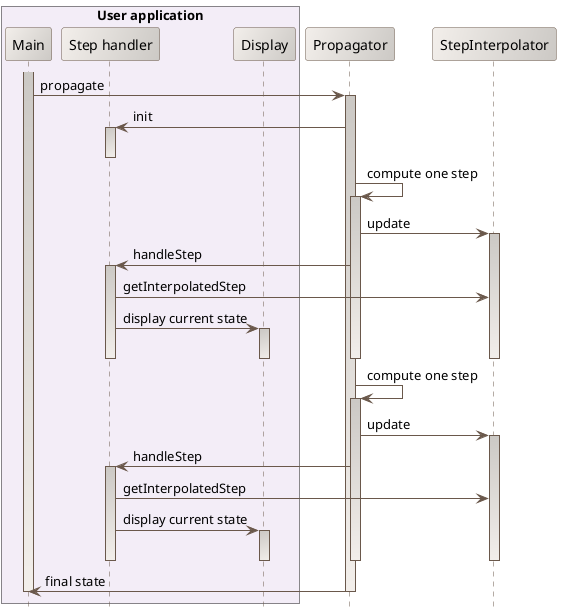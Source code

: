 ' Copyright 2002-2013 CS Systèmes d'Information
' Licensed to CS Systèmes d'Information (CS) under one or more
' contributor license agreements.  See the NOTICE file distributed with
' this work for additional information regarding copyright ownership.
' CS licenses this file to You under the Apache License, Version 2.0
' (the "License"); you may not use this file except in compliance with
' the License.  You may obtain a copy of the License at
'
'   http://www.apache.org/licenses/LICENSE-2.0
'
' Unless required by applicable law or agreed to in writing, software
' distributed under the License is distributed on an "AS IS" BASIS,
' WITHOUT WARRANTIES OR CONDITIONS OF ANY KIND, either express or implied.
' See the License for the specific language governing permissions and
' limitations under the License.
 
@startuml

  skinparam svek                                true
  skinparam NoteBackgroundColor                 #F3EFEB
  skinparam NoteBorderColor                     #691616
  skinparam NoteFontColor                       #691616
  skinparam SequenceActorBorderColor            #6A584B
  skinparam SequenceParticipantBackgroundColor  #F3EFEB/CCC9C5
  skinparam SequenceParticipantBorderColor      #6A584B
  skinparam SequenceLifeLineBackgroundColor     #CCC9C5/F3EFEB
  skinparam SequenceLifeLineBorderColor         #6A584B
  skinparam SequenceArrowColor                  #6A584B
  skinparam SequenceBorderColor                 #6A584B
  skinparam SequenceFontSize                    11

  hide footbox

  box "User application" #F3EDF7
    participant "Main" as U
    participant "Step handler" as H
    participant "Display" as D
  end box

  participant Propagator
  participant StepInterpolator

  activate U
  U                    ->           Propagator : propagate
    activate Propagator
    Propagator           ->           H : init
      activate H
      deactivate H
    Propagator           ->           Propagator : compute one step
      activate Propagator
      Propagator           ->           StepInterpolator : update
        activate StepInterpolator
        Propagator           ->           H : handleStep
          activate H
          H           ->           StepInterpolator : getInterpolatedStep
          H           ->           D : display current state
            activate D
            deactivate D
          deactivate H
        deactivate StepInterpolator
      deactivate Propagator
    Propagator           ->           Propagator : compute one step
      activate Propagator
      Propagator           ->           StepInterpolator : update
        activate StepInterpolator
        Propagator           ->           H : handleStep
          activate H
          H           ->           StepInterpolator : getInterpolatedStep
          H           ->           D : display current state
            activate D
            deactivate D
          deactivate H
        deactivate StepInterpolator
      deactivate Propagator
    Propagator           ->           U : final state 
    deactivate Propagator
  deactivate U

@enduml
